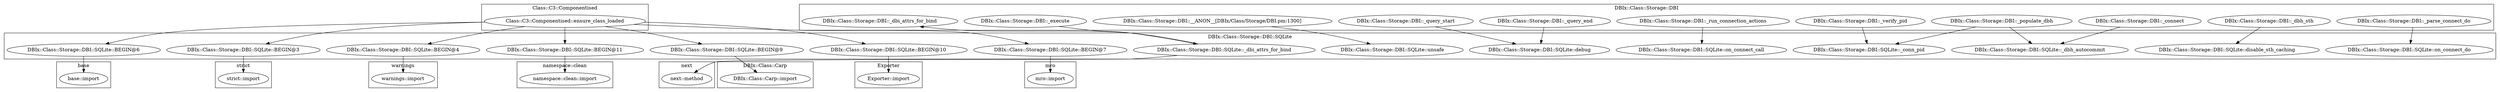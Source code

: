 digraph {
graph [overlap=false]
subgraph cluster_warnings {
	label="warnings";
	"warnings::import";
}
subgraph cluster_base {
	label="base";
	"base::import";
}
subgraph cluster_strict {
	label="strict";
	"strict::import";
}
subgraph cluster_DBIx_Class_Carp {
	label="DBIx::Class::Carp";
	"DBIx::Class::Carp::import";
}
subgraph cluster_Exporter {
	label="Exporter";
	"Exporter::import";
}
subgraph cluster_Class_C3_Componentised {
	label="Class::C3::Componentised";
	"Class::C3::Componentised::ensure_class_loaded";
}
subgraph cluster_mro {
	label="mro";
	"mro::import";
}
subgraph cluster_next {
	label="next";
	"next::method";
}
subgraph cluster_DBIx_Class_Storage_DBI_SQLite {
	label="DBIx::Class::Storage::DBI::SQLite";
	"DBIx::Class::Storage::DBI::SQLite::debug";
	"DBIx::Class::Storage::DBI::SQLite::BEGIN@6";
	"DBIx::Class::Storage::DBI::SQLite::BEGIN@3";
	"DBIx::Class::Storage::DBI::SQLite::_conn_pid";
	"DBIx::Class::Storage::DBI::SQLite::unsafe";
	"DBIx::Class::Storage::DBI::SQLite::_dbh_autocommit";
	"DBIx::Class::Storage::DBI::SQLite::BEGIN@4";
	"DBIx::Class::Storage::DBI::SQLite::on_connect_do";
	"DBIx::Class::Storage::DBI::SQLite::disable_sth_caching";
	"DBIx::Class::Storage::DBI::SQLite::BEGIN@11";
	"DBIx::Class::Storage::DBI::SQLite::_dbi_attrs_for_bind";
	"DBIx::Class::Storage::DBI::SQLite::BEGIN@9";
	"DBIx::Class::Storage::DBI::SQLite::on_connect_call";
	"DBIx::Class::Storage::DBI::SQLite::BEGIN@10";
	"DBIx::Class::Storage::DBI::SQLite::BEGIN@7";
}
subgraph cluster_DBIx_Class_Storage_DBI {
	label="DBIx::Class::Storage::DBI";
	"DBIx::Class::Storage::DBI::_populate_dbh";
	"DBIx::Class::Storage::DBI::_dbh_sth";
	"DBIx::Class::Storage::DBI::_run_connection_actions";
	"DBIx::Class::Storage::DBI::_dbi_attrs_for_bind";
	"DBIx::Class::Storage::DBI::_parse_connect_do";
	"DBIx::Class::Storage::DBI::_verify_pid";
	"DBIx::Class::Storage::DBI::__ANON__[DBIx/Class/Storage/DBI.pm:1300]";
	"DBIx::Class::Storage::DBI::_execute";
	"DBIx::Class::Storage::DBI::_connect";
	"DBIx::Class::Storage::DBI::_query_start";
	"DBIx::Class::Storage::DBI::_query_end";
}
subgraph cluster_namespace_clean {
	label="namespace::clean";
	"namespace::clean::import";
}
"DBIx::Class::Storage::DBI::_populate_dbh" -> "DBIx::Class::Storage::DBI::SQLite::_conn_pid";
"DBIx::Class::Storage::DBI::_verify_pid" -> "DBIx::Class::Storage::DBI::SQLite::_conn_pid";
"DBIx::Class::Storage::DBI::SQLite::BEGIN@10" -> "Exporter::import";
"Class::C3::Componentised::ensure_class_loaded" -> "DBIx::Class::Storage::DBI::SQLite::BEGIN@4";
"Class::C3::Componentised::ensure_class_loaded" -> "DBIx::Class::Storage::DBI::SQLite::BEGIN@11";
"DBIx::Class::Storage::DBI::_execute" -> "DBIx::Class::Storage::DBI::SQLite::_dbi_attrs_for_bind";
"Class::C3::Componentised::ensure_class_loaded" -> "DBIx::Class::Storage::DBI::SQLite::BEGIN@9";
"DBIx::Class::Storage::DBI::_query_start" -> "DBIx::Class::Storage::DBI::SQLite::debug";
"DBIx::Class::Storage::DBI::_query_end" -> "DBIx::Class::Storage::DBI::SQLite::debug";
"DBIx::Class::Storage::DBI::_run_connection_actions" -> "DBIx::Class::Storage::DBI::SQLite::on_connect_call";
"Class::C3::Componentised::ensure_class_loaded" -> "DBIx::Class::Storage::DBI::SQLite::BEGIN@10";
"Class::C3::Componentised::ensure_class_loaded" -> "DBIx::Class::Storage::DBI::SQLite::BEGIN@7";
"Class::C3::Componentised::ensure_class_loaded" -> "DBIx::Class::Storage::DBI::SQLite::BEGIN@3";
"DBIx::Class::Storage::DBI::SQLite::BEGIN@9" -> "DBIx::Class::Carp::import";
"DBIx::Class::Storage::DBI::SQLite::_dbi_attrs_for_bind" -> "DBIx::Class::Storage::DBI::_dbi_attrs_for_bind";
"DBIx::Class::Storage::DBI::_populate_dbh" -> "DBIx::Class::Storage::DBI::SQLite::_dbh_autocommit";
"DBIx::Class::Storage::DBI::_connect" -> "DBIx::Class::Storage::DBI::SQLite::_dbh_autocommit";
"DBIx::Class::Storage::DBI::SQLite::BEGIN@6" -> "base::import";
"DBIx::Class::Storage::DBI::SQLite::BEGIN@4" -> "warnings::import";
"DBIx::Class::Storage::DBI::SQLite::BEGIN@7" -> "mro::import";
"DBIx::Class::Storage::DBI::SQLite::_dbi_attrs_for_bind" -> "next::method";
"DBIx::Class::Storage::DBI::_dbh_sth" -> "DBIx::Class::Storage::DBI::SQLite::disable_sth_caching";
"DBIx::Class::Storage::DBI::__ANON__[DBIx/Class/Storage/DBI.pm:1300]" -> "DBIx::Class::Storage::DBI::SQLite::unsafe";
"DBIx::Class::Storage::DBI::_parse_connect_do" -> "DBIx::Class::Storage::DBI::SQLite::on_connect_do";
"Class::C3::Componentised::ensure_class_loaded" -> "DBIx::Class::Storage::DBI::SQLite::BEGIN@6";
"DBIx::Class::Storage::DBI::SQLite::BEGIN@11" -> "namespace::clean::import";
"DBIx::Class::Storage::DBI::SQLite::BEGIN@3" -> "strict::import";
}
